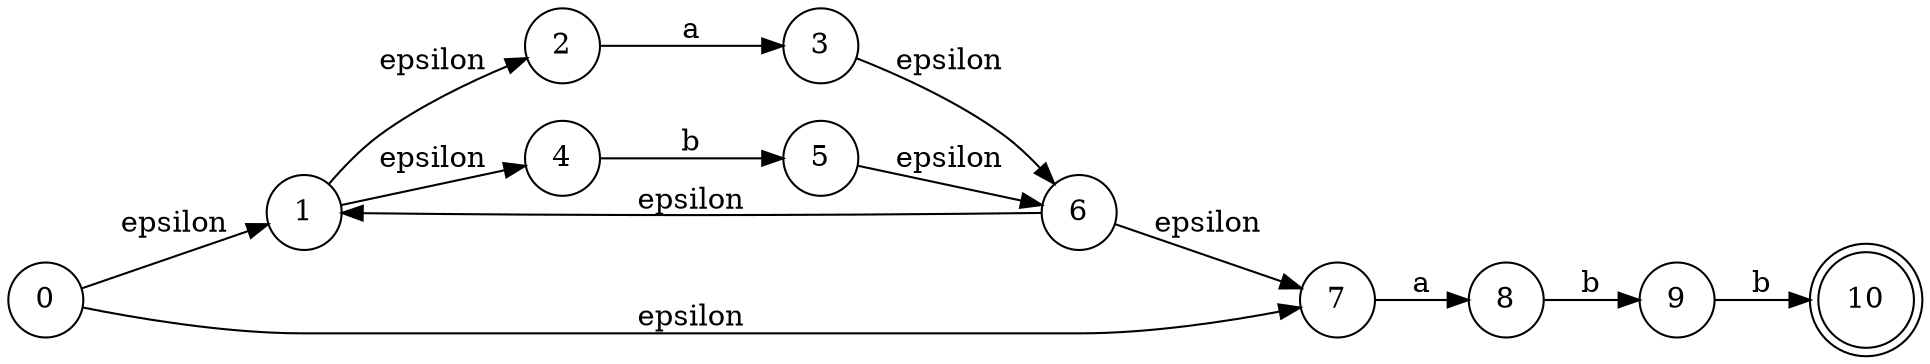 digraph G {
    rankdir = LR
    node[shape = circle]
    
    node0[label = 0]
    node1[label = 1]
    node2[label = 2]
    node3[label = 3]
    node4[label = 4]
    node5[label = 5]
    node6[label = 6]
    node7[label = 7]
    node8[label = 8]
    node9[label = 9]
    node10[label = 10, shape = doublecircle]

    node0 -> node1 [label=epsilon]
    node1 -> node2 [label=epsilon]
    node1 -> node4 [label=epsilon]
    node2 -> node3 [label=a]
    node4 -> node5 [label=b]
    node3 -> node6 [label=epsilon]
    node5 -> node6 [label=epsilon]
    node0 -> node7 [label=epsilon]
    node6 -> node1 [label=epsilon]
    node6 -> node7 [label=epsilon]
    node7 -> node8 [label=a]
    node8 -> node9 [label=b]
    node9 -> node10 [label=b]
    
}